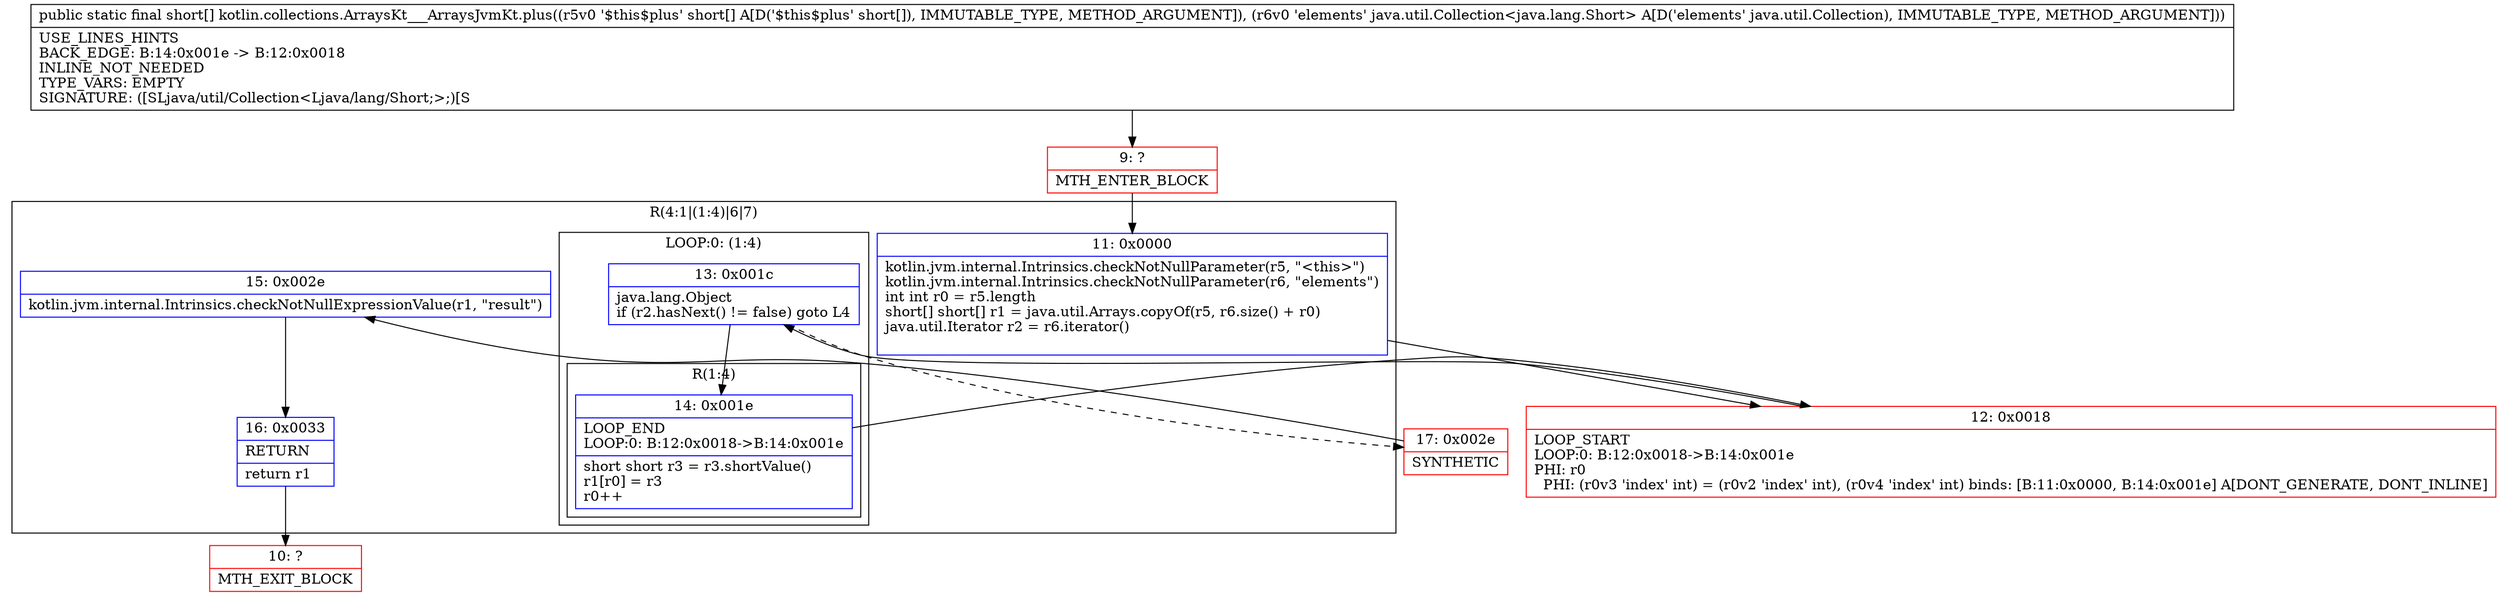 digraph "CFG forkotlin.collections.ArraysKt___ArraysJvmKt.plus([SLjava\/util\/Collection;)[S" {
subgraph cluster_Region_1356807575 {
label = "R(4:1|(1:4)|6|7)";
node [shape=record,color=blue];
Node_11 [shape=record,label="{11\:\ 0x0000|kotlin.jvm.internal.Intrinsics.checkNotNullParameter(r5, \"\<this\>\")\lkotlin.jvm.internal.Intrinsics.checkNotNullParameter(r6, \"elements\")\lint int r0 = r5.length\lshort[] short[] r1 = java.util.Arrays.copyOf(r5, r6.size() + r0)\ljava.util.Iterator r2 = r6.iterator()\l\l}"];
subgraph cluster_LoopRegion_137308970 {
label = "LOOP:0: (1:4)";
node [shape=record,color=blue];
Node_13 [shape=record,label="{13\:\ 0x001c|java.lang.Object \lif (r2.hasNext() != false) goto L4\l}"];
subgraph cluster_Region_258425545 {
label = "R(1:4)";
node [shape=record,color=blue];
Node_14 [shape=record,label="{14\:\ 0x001e|LOOP_END\lLOOP:0: B:12:0x0018\-\>B:14:0x001e\l|short short r3 = r3.shortValue()\lr1[r0] = r3\lr0++\l}"];
}
}
Node_15 [shape=record,label="{15\:\ 0x002e|kotlin.jvm.internal.Intrinsics.checkNotNullExpressionValue(r1, \"result\")\l}"];
Node_16 [shape=record,label="{16\:\ 0x0033|RETURN\l|return r1\l}"];
}
Node_9 [shape=record,color=red,label="{9\:\ ?|MTH_ENTER_BLOCK\l}"];
Node_12 [shape=record,color=red,label="{12\:\ 0x0018|LOOP_START\lLOOP:0: B:12:0x0018\-\>B:14:0x001e\lPHI: r0 \l  PHI: (r0v3 'index' int) = (r0v2 'index' int), (r0v4 'index' int) binds: [B:11:0x0000, B:14:0x001e] A[DONT_GENERATE, DONT_INLINE]\l}"];
Node_17 [shape=record,color=red,label="{17\:\ 0x002e|SYNTHETIC\l}"];
Node_10 [shape=record,color=red,label="{10\:\ ?|MTH_EXIT_BLOCK\l}"];
MethodNode[shape=record,label="{public static final short[] kotlin.collections.ArraysKt___ArraysJvmKt.plus((r5v0 '$this$plus' short[] A[D('$this$plus' short[]), IMMUTABLE_TYPE, METHOD_ARGUMENT]), (r6v0 'elements' java.util.Collection\<java.lang.Short\> A[D('elements' java.util.Collection), IMMUTABLE_TYPE, METHOD_ARGUMENT]))  | USE_LINES_HINTS\lBACK_EDGE: B:14:0x001e \-\> B:12:0x0018\lINLINE_NOT_NEEDED\lTYPE_VARS: EMPTY\lSIGNATURE: ([SLjava\/util\/Collection\<Ljava\/lang\/Short;\>;)[S\l}"];
MethodNode -> Node_9;Node_11 -> Node_12;
Node_13 -> Node_14;
Node_13 -> Node_17[style=dashed];
Node_14 -> Node_12;
Node_15 -> Node_16;
Node_16 -> Node_10;
Node_9 -> Node_11;
Node_12 -> Node_13;
Node_17 -> Node_15;
}


